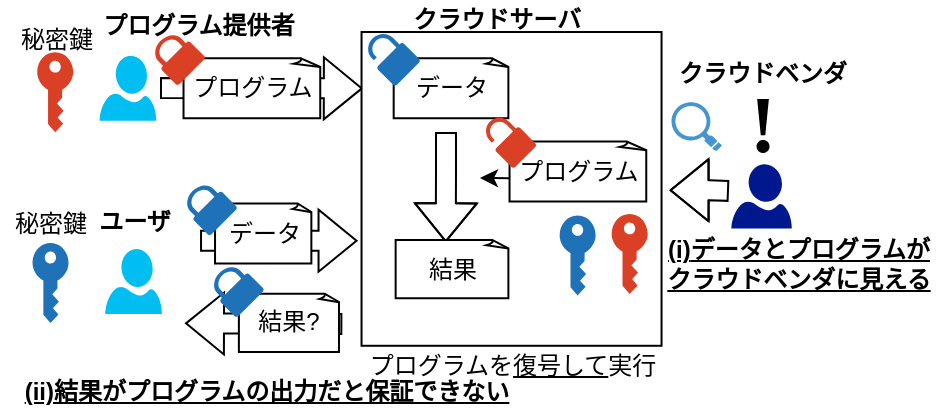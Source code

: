 <mxfile version="16.5.1" type="device"><diagram id="Ruf7PfQIGV9CmC4R4cWs" name="Page-1"><mxGraphModel dx="760" dy="707" grid="1" gridSize="10" guides="1" tooltips="1" connect="1" arrows="1" fold="1" page="1" pageScale="1" pageWidth="850" pageHeight="1100" math="0" shadow="0"><root><mxCell id="0"/><mxCell id="1" parent="0"/><mxCell id="wsda9tACc5gBGP4ZL-H9-3" value="&lt;b&gt;ユーザ&lt;/b&gt;" style="text;html=1;align=center;verticalAlign=middle;resizable=0;points=[];autosize=1;strokeColor=none;fillColor=none;" parent="1" vertex="1"><mxGeometry x="311.76" y="434.75" width="50" height="20" as="geometry"/></mxCell><mxCell id="wsda9tACc5gBGP4ZL-H9-4" value="&lt;b&gt;クラウドサーバ&lt;/b&gt;" style="text;html=1;align=center;verticalAlign=middle;resizable=0;points=[];autosize=1;strokeColor=none;fillColor=none;" parent="1" vertex="1"><mxGeometry x="467.82" y="334.01" width="100" height="20" as="geometry"/></mxCell><mxCell id="wsda9tACc5gBGP4ZL-H9-5" value="" style="shape=flexArrow;endArrow=classic;html=1;rounded=0;" parent="1" edge="1"><mxGeometry width="50" height="50" relative="1" as="geometry"><mxPoint x="370.02" y="454.36" as="sourcePoint"/><mxPoint x="448.77" y="454.36" as="targetPoint"/></mxGeometry></mxCell><mxCell id="wsda9tACc5gBGP4ZL-H9-7" value="データ" style="whiteSpace=wrap;html=1;shape=mxgraph.basic.document" parent="1" vertex="1"><mxGeometry x="377.52" y="435.69" width="48.65" height="30" as="geometry"/></mxCell><mxCell id="wsda9tACc5gBGP4ZL-H9-12" value="" style="verticalLabelPosition=bottom;html=1;verticalAlign=top;align=center;strokeColor=none;fillColor=#00BEF2;shape=mxgraph.azure.user;" parent="1" vertex="1"><mxGeometry x="322.6" y="458.5" width="28.32" height="32.5" as="geometry"/></mxCell><mxCell id="wsda9tACc5gBGP4ZL-H9-13" value="秘密鍵" style="text;html=1;align=center;verticalAlign=middle;resizable=0;points=[];autosize=1;strokeColor=none;fillColor=none;" parent="1" vertex="1"><mxGeometry x="270.26" y="435.5" width="50" height="20" as="geometry"/></mxCell><mxCell id="wsda9tACc5gBGP4ZL-H9-15" value="プログラムを&lt;u&gt;復号して&lt;/u&gt;実行" style="text;html=1;align=center;verticalAlign=middle;resizable=0;points=[];autosize=1;strokeColor=none;fillColor=none;" parent="1" vertex="1"><mxGeometry x="445.77" y="506.89" width="160" height="20" as="geometry"/></mxCell><mxCell id="wsda9tACc5gBGP4ZL-H9-31" value="" style="endArrow=classic;html=1;rounded=0;entryX=1.025;entryY=0.079;entryDx=0;entryDy=0;entryPerimeter=0;shadow=0;sketch=0;shape=flexArrow;" parent="1" edge="1"><mxGeometry width="50" height="50" relative="1" as="geometry"><mxPoint x="441.18" y="495.94" as="sourcePoint"/><mxPoint x="362.5" y="495.68" as="targetPoint"/></mxGeometry></mxCell><mxCell id="wsda9tACc5gBGP4ZL-H9-33" value="" style="shape=flexArrow;endArrow=classic;html=1;rounded=0;" parent="1" edge="1"><mxGeometry width="50" height="50" relative="1" as="geometry"><mxPoint x="634.48" y="429.456" as="sourcePoint"/><mxPoint x="604.79" y="429.106" as="targetPoint"/><Array as="points"><mxPoint x="634.79" y="429.106"/><mxPoint x="624.79" y="429.106"/></Array></mxGeometry></mxCell><mxCell id="wsda9tACc5gBGP4ZL-H9-38" value="&lt;b&gt;クラウドベンダ&lt;/b&gt;" style="text;html=1;align=center;verticalAlign=middle;resizable=0;points=[];autosize=1;strokeColor=none;fillColor=none;" parent="1" vertex="1"><mxGeometry x="600.77" y="360.56" width="100" height="20" as="geometry"/></mxCell><mxCell id="wsda9tACc5gBGP4ZL-H9-39" value="&lt;b&gt;&lt;u&gt;(i)&lt;span style=&quot;text-align: left&quot;&gt;データとプログラムが&lt;br&gt;クラウドベンダに見える&lt;/span&gt;&lt;/u&gt;&lt;/b&gt;" style="text;html=1;align=center;verticalAlign=middle;resizable=0;points=[];autosize=1;strokeColor=none;fillColor=none;" parent="1" vertex="1"><mxGeometry x="593.83" y="450.83" width="150" height="30" as="geometry"/></mxCell><mxCell id="wsda9tACc5gBGP4ZL-H9-46" value="結果?" style="whiteSpace=wrap;html=1;shape=mxgraph.basic.document" parent="1" vertex="1"><mxGeometry x="389.44" y="480.83" width="50.56" height="29.17" as="geometry"/></mxCell><mxCell id="wsda9tACc5gBGP4ZL-H9-63" value="&lt;font style=&quot;font-size: 40px&quot; face=&quot;Times New Roman&quot;&gt;&lt;b&gt;!&lt;/b&gt;&lt;/font&gt;" style="text;html=1;align=center;verticalAlign=middle;resizable=0;points=[];autosize=1;strokeColor=none;fillColor=none;" parent="1" vertex="1"><mxGeometry x="635.77" y="380.56" width="30" height="30" as="geometry"/></mxCell><mxCell id="LtEunG_W4xfB2OOsLORd-3" value="" style="shape=flexArrow;endArrow=classic;html=1;rounded=0;" parent="1" edge="1"><mxGeometry width="50" height="50" relative="1" as="geometry"><mxPoint x="350" y="378" as="sourcePoint"/><mxPoint x="451.42" y="378.19" as="targetPoint"/></mxGeometry></mxCell><mxCell id="LtEunG_W4xfB2OOsLORd-5" value="" style="sketch=0;pointerEvents=1;shadow=0;dashed=0;html=1;strokeColor=none;labelPosition=center;verticalLabelPosition=bottom;verticalAlign=top;outlineConnect=0;align=center;shape=mxgraph.office.security.key_permissions;fillColor=#2072B8;" parent="1" vertex="1"><mxGeometry x="286.26" y="455.5" width="18" height="40" as="geometry"/></mxCell><mxCell id="LtEunG_W4xfB2OOsLORd-6" value="" style="sketch=0;pointerEvents=1;shadow=0;dashed=0;html=1;strokeColor=none;labelPosition=center;verticalLabelPosition=bottom;verticalAlign=top;outlineConnect=0;align=center;shape=mxgraph.office.security.key_permissions;fillColor=#DA4026;" parent="1" vertex="1"><mxGeometry x="288.6" y="360.09" width="18" height="40" as="geometry"/></mxCell><mxCell id="LtEunG_W4xfB2OOsLORd-11" value="" style="sketch=0;pointerEvents=1;shadow=0;dashed=0;html=1;strokeColor=none;labelPosition=center;verticalLabelPosition=bottom;verticalAlign=top;outlineConnect=0;align=center;shape=mxgraph.office.security.lock_protected;fillColor=#2072B8;rotation=-45;" parent="1" vertex="1"><mxGeometry x="364.1" y="426.25" width="20" height="22" as="geometry"/></mxCell><mxCell id="LtEunG_W4xfB2OOsLORd-17" value="&lt;b&gt;プログラム提供者&lt;/b&gt;" style="text;html=1;align=center;verticalAlign=middle;resizable=0;points=[];autosize=1;strokeColor=none;fillColor=none;" parent="1" vertex="1"><mxGeometry x="314.1" y="336.63" width="110" height="20" as="geometry"/></mxCell><mxCell id="qSvepn5bwOLOTl1pWQTU-1" value="秘密鍵" style="text;html=1;align=center;verticalAlign=middle;resizable=0;points=[];autosize=1;strokeColor=none;fillColor=none;" parent="1" vertex="1"><mxGeometry x="272.6" y="344.01" width="50" height="20" as="geometry"/></mxCell><mxCell id="qSvepn5bwOLOTl1pWQTU-3" value="" style="sketch=0;pointerEvents=1;shadow=0;dashed=0;html=1;strokeColor=none;labelPosition=center;verticalLabelPosition=bottom;verticalAlign=top;outlineConnect=0;align=center;shape=mxgraph.office.security.lock_protected;fillColor=#2072B8;rotation=-45;" parent="1" vertex="1"><mxGeometry x="377.52" y="467.15" width="20" height="22" as="geometry"/></mxCell><mxCell id="wsda9tACc5gBGP4ZL-H9-44" value="プログラム" style="whiteSpace=wrap;html=1;shape=mxgraph.basic.document" parent="1" vertex="1"><mxGeometry x="361.76" y="363.14" width="69.06" height="30" as="geometry"/></mxCell><mxCell id="LtEunG_W4xfB2OOsLORd-10" value="" style="sketch=0;pointerEvents=1;shadow=0;dashed=0;html=1;strokeColor=none;labelPosition=center;verticalLabelPosition=bottom;verticalAlign=top;outlineConnect=0;align=center;shape=mxgraph.office.security.lock_protected;fillColor=#DA4026;rotation=-45;" parent="1" vertex="1"><mxGeometry x="348.1" y="351.14" width="20" height="22" as="geometry"/></mxCell><mxCell id="l2Vw3XKbsHA2_xfLuZld-4" value="" style="rounded=0;whiteSpace=wrap;html=1;labelBorderColor=default;" parent="1" vertex="1"><mxGeometry x="450.77" y="350" width="150" height="156.89" as="geometry"/></mxCell><mxCell id="wsda9tACc5gBGP4ZL-H9-24" value="" style="shape=flexArrow;endArrow=classic;html=1;rounded=0;entryX=0.44;entryY=0.04;entryDx=0;entryDy=0;entryPerimeter=0;" parent="1" target="qSvepn5bwOLOTl1pWQTU-7" edge="1"><mxGeometry width="50" height="50" relative="1" as="geometry"><mxPoint x="493" y="400" as="sourcePoint"/><mxPoint x="493.921" y="437.95" as="targetPoint"/><Array as="points"><mxPoint x="493" y="410"/><mxPoint x="493" y="420"/></Array></mxGeometry></mxCell><mxCell id="wsda9tACc5gBGP4ZL-H9-62" value="" style="endArrow=classic;html=1;rounded=0;exitX=0;exitY=0.5;exitDx=0;exitDy=0;exitPerimeter=0;" parent="1" edge="1"><mxGeometry width="50" height="50" relative="1" as="geometry"><mxPoint x="524.77" y="423.14" as="sourcePoint"/><mxPoint x="510" y="423" as="targetPoint"/></mxGeometry></mxCell><mxCell id="qSvepn5bwOLOTl1pWQTU-4" value="データ" style="whiteSpace=wrap;html=1;shape=mxgraph.basic.document" parent="1" vertex="1"><mxGeometry x="466.84" y="363.14" width="57.93" height="30" as="geometry"/></mxCell><mxCell id="qSvepn5bwOLOTl1pWQTU-7" value="結果" style="whiteSpace=wrap;html=1;shape=mxgraph.basic.document" parent="1" vertex="1"><mxGeometry x="467.82" y="453.97" width="56.95" height="29.17" as="geometry"/></mxCell><mxCell id="qSvepn5bwOLOTl1pWQTU-8" value="プログラム" style="whiteSpace=wrap;html=1;shape=mxgraph.basic.document" parent="1" vertex="1"><mxGeometry x="524.77" y="404.75" width="69.06" height="30" as="geometry"/></mxCell><mxCell id="qSvepn5bwOLOTl1pWQTU-5" value="" style="sketch=0;pointerEvents=1;shadow=0;dashed=0;html=1;strokeColor=none;labelPosition=center;verticalLabelPosition=bottom;verticalAlign=top;outlineConnect=0;align=center;shape=mxgraph.office.security.key_permissions;fillColor=#DA4026;" parent="1" vertex="1"><mxGeometry x="575.83" y="440.97" width="18" height="40" as="geometry"/></mxCell><mxCell id="qSvepn5bwOLOTl1pWQTU-6" value="" style="sketch=0;pointerEvents=1;shadow=0;dashed=0;html=1;strokeColor=none;labelPosition=center;verticalLabelPosition=bottom;verticalAlign=top;outlineConnect=0;align=center;shape=mxgraph.office.security.key_permissions;fillColor=#2072B8;" parent="1" vertex="1"><mxGeometry x="549.82" y="441.7" width="18" height="40" as="geometry"/></mxCell><mxCell id="l2Vw3XKbsHA2_xfLuZld-7" value="" style="sketch=0;aspect=fixed;pointerEvents=1;shadow=0;dashed=0;html=1;strokeColor=none;labelPosition=center;verticalLabelPosition=bottom;verticalAlign=top;align=center;fillColor=#00188D;shape=mxgraph.azure.user" parent="1" vertex="1"><mxGeometry x="635.66" y="416.09" width="30.23" height="32.16" as="geometry"/></mxCell><mxCell id="l2Vw3XKbsHA2_xfLuZld-8" value="" style="verticalLabelPosition=bottom;html=1;verticalAlign=top;align=center;strokeColor=none;fillColor=#00BEF2;shape=mxgraph.azure.user;" parent="1" vertex="1"><mxGeometry x="319.78" y="361.89" width="28.32" height="32.5" as="geometry"/></mxCell><mxCell id="l2Vw3XKbsHA2_xfLuZld-12" value="" style="sketch=0;pointerEvents=1;shadow=0;dashed=0;html=1;strokeColor=none;labelPosition=center;verticalLabelPosition=bottom;verticalAlign=top;outlineConnect=0;align=center;shape=mxgraph.office.security.lock_unprotected;fillColor=#DA4026;labelBorderColor=default;rotation=-45;" parent="1" vertex="1"><mxGeometry x="515.35" y="391.14" width="16.84" height="25" as="geometry"/></mxCell><mxCell id="l2Vw3XKbsHA2_xfLuZld-13" value="" style="sketch=0;pointerEvents=1;shadow=0;dashed=0;html=1;strokeColor=none;labelPosition=center;verticalLabelPosition=bottom;verticalAlign=top;outlineConnect=0;align=center;shape=mxgraph.office.security.lock_unprotected;fillColor=#2072B8;labelBorderColor=default;rotation=-45;" parent="1" vertex="1"><mxGeometry x="456" y="349.51" width="18.3" height="25" as="geometry"/></mxCell><mxCell id="l2Vw3XKbsHA2_xfLuZld-14" value="&lt;u&gt;&lt;b&gt;(ii)&lt;span style=&quot;text-align: left&quot;&gt;結果がプログラムの出力だと保証できない&lt;/span&gt;&lt;/b&gt;&lt;/u&gt;" style="text;html=1;align=center;verticalAlign=middle;resizable=0;points=[];autosize=1;strokeColor=none;fillColor=none;" parent="1" vertex="1"><mxGeometry x="272.6" y="520" width="260" height="20" as="geometry"/></mxCell><mxCell id="pyKEPAYO4oTi1GYv8GC3-1" value="" style="shadow=0;dashed=0;html=1;strokeColor=none;fillColor=#4495D1;labelPosition=center;verticalLabelPosition=bottom;verticalAlign=top;align=center;outlineConnect=0;shape=mxgraph.veeam.magnifying_glass;pointerEvents=1;" vertex="1" parent="1"><mxGeometry x="605.77" y="385.14" width="25.2" height="24.4" as="geometry"/></mxCell></root></mxGraphModel></diagram></mxfile>